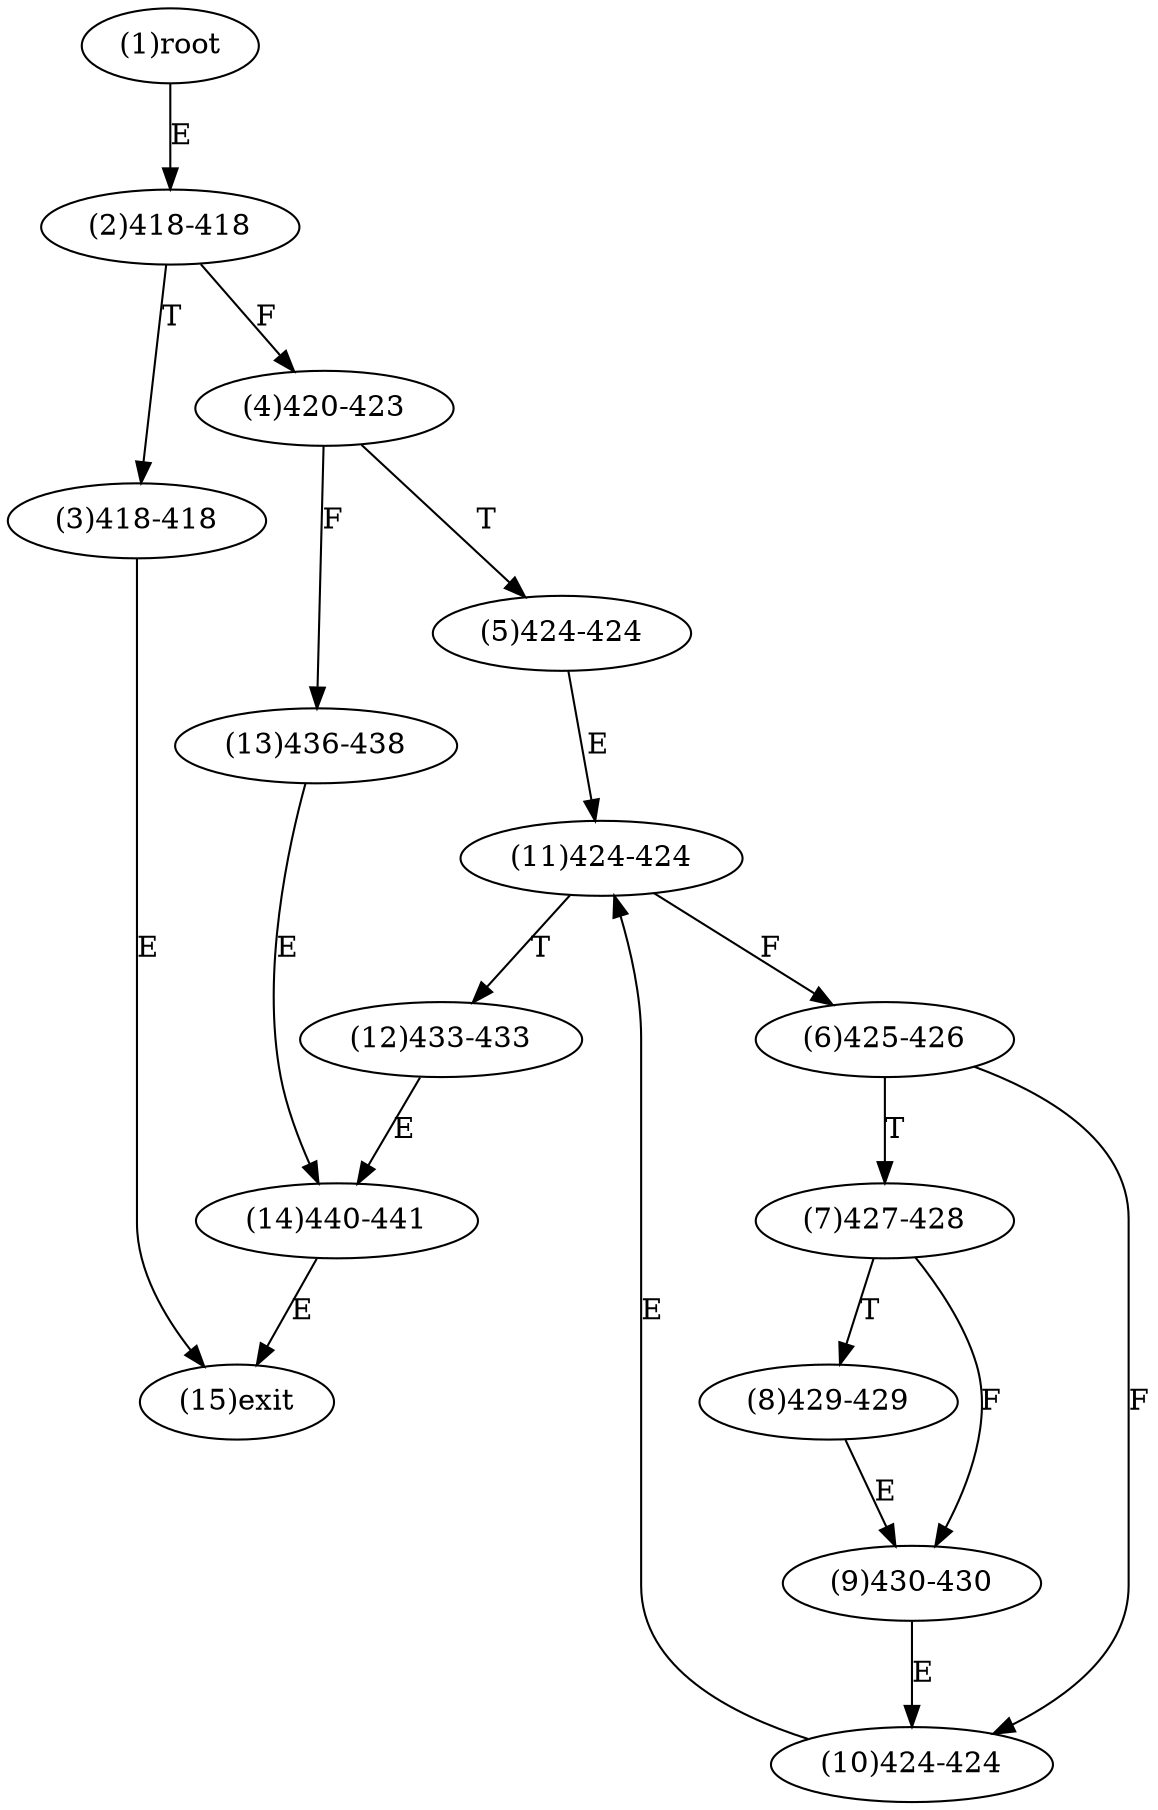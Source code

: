 digraph "" { 
1[ label="(1)root"];
2[ label="(2)418-418"];
3[ label="(3)418-418"];
4[ label="(4)420-423"];
5[ label="(5)424-424"];
6[ label="(6)425-426"];
7[ label="(7)427-428"];
8[ label="(8)429-429"];
9[ label="(9)430-430"];
10[ label="(10)424-424"];
11[ label="(11)424-424"];
12[ label="(12)433-433"];
13[ label="(13)436-438"];
14[ label="(14)440-441"];
15[ label="(15)exit"];
1->2[ label="E"];
2->4[ label="F"];
2->3[ label="T"];
3->15[ label="E"];
4->13[ label="F"];
4->5[ label="T"];
5->11[ label="E"];
6->10[ label="F"];
6->7[ label="T"];
7->9[ label="F"];
7->8[ label="T"];
8->9[ label="E"];
9->10[ label="E"];
10->11[ label="E"];
11->6[ label="F"];
11->12[ label="T"];
12->14[ label="E"];
13->14[ label="E"];
14->15[ label="E"];
}